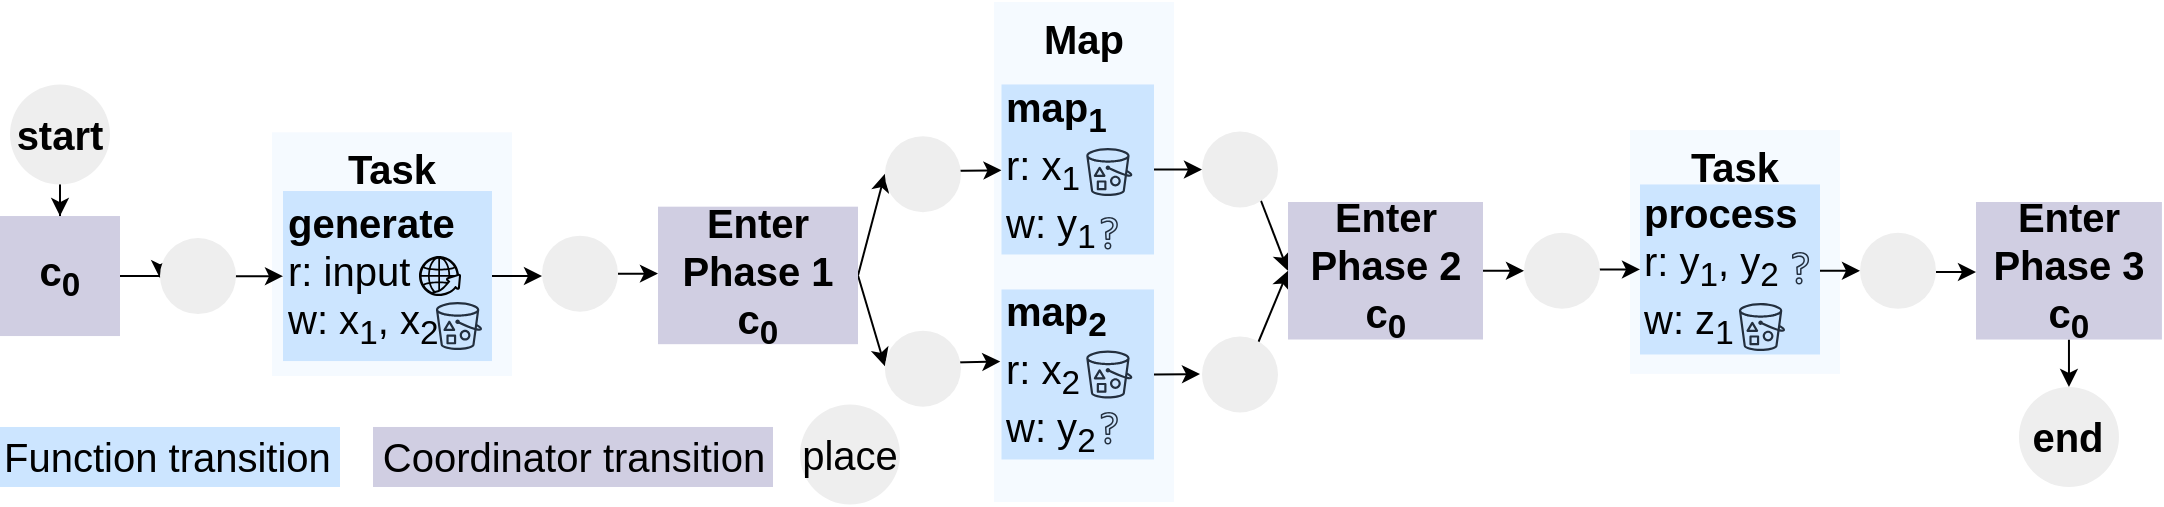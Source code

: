 <mxfile version="15.4.0" type="device"><diagram id="yiRDfCdH8cYX3cv1Tssn" name="Page-1"><mxGraphModel dx="2179" dy="816" grid="1" gridSize="10" guides="1" tooltips="1" connect="1" arrows="1" fold="1" page="1" pageScale="1" pageWidth="827" pageHeight="1169" math="0" shadow="0"><root><mxCell id="0"/><mxCell id="1" parent="0"/><mxCell id="YeSYLaInkB8usVVibsz9-3" value="&lt;b&gt;Task&lt;/b&gt;" style="rounded=0;whiteSpace=wrap;html=1;fontSize=20;align=center;verticalAlign=top;strokeColor=none;fillColor=#F5FAFF;" parent="1" vertex="1"><mxGeometry x="385" y="344.06" width="105" height="121.87" as="geometry"/></mxCell><mxCell id="YeSYLaInkB8usVVibsz9-2" value="&lt;b&gt;Task&lt;/b&gt;" style="rounded=0;whiteSpace=wrap;html=1;fontSize=20;align=center;verticalAlign=top;strokeColor=none;fillColor=#F5FAFF;" parent="1" vertex="1"><mxGeometry x="-294" y="345.15" width="120" height="121.87" as="geometry"/></mxCell><mxCell id="RQtrrZ3ROyKTZi_biovk-33" value="&lt;b&gt;Map&lt;/b&gt;" style="rounded=0;whiteSpace=wrap;html=1;fontSize=20;align=center;verticalAlign=top;strokeColor=none;fillColor=#F5FAFF;" parent="1" vertex="1"><mxGeometry x="67" y="279.99" width="90" height="250" as="geometry"/></mxCell><mxCell id="RQtrrZ3ROyKTZi_biovk-3" style="edgeStyle=orthogonalEdgeStyle;rounded=0;orthogonalLoop=1;jettySize=auto;html=1;entryX=0.5;entryY=0;entryDx=0;entryDy=0;fontSize=20;" parent="1" source="RQtrrZ3ROyKTZi_biovk-1" target="RQtrrZ3ROyKTZi_biovk-2" edge="1"><mxGeometry relative="1" as="geometry"/></mxCell><mxCell id="RQtrrZ3ROyKTZi_biovk-1" value="start" style="ellipse;whiteSpace=wrap;html=1;aspect=fixed;fontSize=20;fontStyle=1;fillColor=#eeeeee;strokeColor=none;" parent="1" vertex="1"><mxGeometry x="-425" y="321.24" width="50" height="50" as="geometry"/></mxCell><mxCell id="RQtrrZ3ROyKTZi_biovk-6" style="edgeStyle=orthogonalEdgeStyle;rounded=0;orthogonalLoop=1;jettySize=auto;html=1;entryX=0;entryY=0.5;entryDx=0;entryDy=0;fontSize=20;" parent="1" source="RQtrrZ3ROyKTZi_biovk-2" edge="1"><mxGeometry relative="1" as="geometry"><mxPoint x="-350.0" y="417.65" as="targetPoint"/></mxGeometry></mxCell><mxCell id="RQtrrZ3ROyKTZi_biovk-2" value="c&lt;sub&gt;0&lt;/sub&gt;" style="rounded=0;whiteSpace=wrap;html=1;fontSize=20;fillColor=#d0cee2;strokeColor=none;fontStyle=1" parent="1" vertex="1"><mxGeometry x="-430" y="387.02" width="60" height="60" as="geometry"/></mxCell><mxCell id="RQtrrZ3ROyKTZi_biovk-8" style="edgeStyle=orthogonalEdgeStyle;rounded=0;orthogonalLoop=1;jettySize=auto;html=1;entryX=0;entryY=0.5;entryDx=0;entryDy=0;fontSize=20;" parent="1" edge="1"><mxGeometry relative="1" as="geometry"><mxPoint x="-288.5" y="417.02" as="targetPoint"/><mxPoint x="-317" y="417.09" as="sourcePoint"/></mxGeometry></mxCell><mxCell id="RQtrrZ3ROyKTZi_biovk-11" style="rounded=0;orthogonalLoop=1;jettySize=auto;html=1;entryX=0;entryY=0.5;entryDx=0;entryDy=0;fontSize=20;exitX=1;exitY=0.5;exitDx=0;exitDy=0;" parent="1" source="gMsBcbqZOcgtZb5CfyVR-1" edge="1"><mxGeometry relative="1" as="geometry"><mxPoint x="-31" y="417.09" as="sourcePoint"/><mxPoint x="12.46" y="365.84" as="targetPoint"/></mxGeometry></mxCell><mxCell id="RQtrrZ3ROyKTZi_biovk-16" style="edgeStyle=none;rounded=0;orthogonalLoop=1;jettySize=auto;html=1;exitX=1;exitY=0.5;exitDx=0;exitDy=0;entryX=0;entryY=0.5;entryDx=0;entryDy=0;fontSize=20;" parent="1" source="gMsBcbqZOcgtZb5CfyVR-1" edge="1"><mxGeometry relative="1" as="geometry"><mxPoint x="-31" y="417.09" as="sourcePoint"/><mxPoint x="12.46" y="462.09" as="targetPoint"/></mxGeometry></mxCell><mxCell id="RQtrrZ3ROyKTZi_biovk-18" style="edgeStyle=none;rounded=0;orthogonalLoop=1;jettySize=auto;html=1;exitX=1;exitY=0.5;exitDx=0;exitDy=0;fontSize=20;" parent="1" target="RQtrrZ3ROyKTZi_biovk-14" edge="1"><mxGeometry relative="1" as="geometry"><mxPoint x="13.46" y="364.75" as="sourcePoint"/></mxGeometry></mxCell><mxCell id="RQtrrZ3ROyKTZi_biovk-21" style="edgeStyle=none;rounded=0;orthogonalLoop=1;jettySize=auto;html=1;exitX=1;exitY=0.5;exitDx=0;exitDy=0;entryX=0;entryY=0.5;entryDx=0;entryDy=0;fontSize=20;" parent="1" source="RQtrrZ3ROyKTZi_biovk-14" target="l46wppj0OoF5CXWcKw4r-4" edge="1"><mxGeometry relative="1" as="geometry"><mxPoint x="177" y="363.75" as="targetPoint"/></mxGeometry></mxCell><mxCell id="RQtrrZ3ROyKTZi_biovk-14" value="&lt;b&gt;map&lt;sub&gt;1&lt;/sub&gt;&lt;br&gt;&lt;/b&gt;r: x&lt;sub&gt;1&lt;/sub&gt;&lt;br&gt;w: y&lt;sub&gt;1&lt;/sub&gt;" style="rounded=0;whiteSpace=wrap;html=1;fontSize=20;align=left;fillColor=#cce5ff;strokeColor=none;" parent="1" vertex="1"><mxGeometry x="70.75" y="321.24" width="76.25" height="85" as="geometry"/></mxCell><mxCell id="RQtrrZ3ROyKTZi_biovk-19" style="edgeStyle=none;rounded=0;orthogonalLoop=1;jettySize=auto;html=1;exitX=1;exitY=0.5;exitDx=0;exitDy=0;entryX=-0.008;entryY=0.424;entryDx=0;entryDy=0;entryPerimeter=0;fontSize=20;" parent="1" target="RQtrrZ3ROyKTZi_biovk-17" edge="1"><mxGeometry relative="1" as="geometry"><mxPoint x="13.46" y="461" as="sourcePoint"/></mxGeometry></mxCell><mxCell id="RQtrrZ3ROyKTZi_biovk-23" style="edgeStyle=none;rounded=0;orthogonalLoop=1;jettySize=auto;html=1;exitX=1;exitY=0.5;exitDx=0;exitDy=0;fontSize=20;" parent="1" source="RQtrrZ3ROyKTZi_biovk-17" edge="1"><mxGeometry relative="1" as="geometry"><mxPoint x="170" y="466" as="targetPoint"/></mxGeometry></mxCell><mxCell id="RQtrrZ3ROyKTZi_biovk-17" value="&lt;b&gt;map&lt;sub&gt;2&lt;/sub&gt;&lt;/b&gt;&lt;br&gt;r: x&lt;sub&gt;2&lt;/sub&gt;&lt;br&gt;w: y&lt;sub&gt;2&lt;/sub&gt;" style="rounded=0;whiteSpace=wrap;html=1;fontSize=20;align=left;fillColor=#cce5ff;strokeColor=none;" parent="1" vertex="1"><mxGeometry x="70.75" y="423.74" width="76.25" height="85" as="geometry"/></mxCell><mxCell id="gMsBcbqZOcgtZb5CfyVR-7" style="rounded=0;orthogonalLoop=1;jettySize=auto;html=1;exitX=1;exitY=0.5;exitDx=0;exitDy=0;entryX=0;entryY=0.5;entryDx=0;entryDy=0;" parent="1" target="gMsBcbqZOcgtZb5CfyVR-6" edge="1"><mxGeometry relative="1" as="geometry"><mxPoint x="193.5" y="361.25" as="sourcePoint"/></mxGeometry></mxCell><mxCell id="gMsBcbqZOcgtZb5CfyVR-8" style="edgeStyle=none;rounded=0;orthogonalLoop=1;jettySize=auto;html=1;exitX=1;exitY=0.5;exitDx=0;exitDy=0;entryX=0;entryY=0.5;entryDx=0;entryDy=0;" parent="1" target="gMsBcbqZOcgtZb5CfyVR-6" edge="1"><mxGeometry relative="1" as="geometry"><mxPoint x="193.5" y="463.75" as="sourcePoint"/></mxGeometry></mxCell><mxCell id="yGao_PzU1mWzhRAtQECb-3" style="edgeStyle=orthogonalEdgeStyle;rounded=0;orthogonalLoop=1;jettySize=auto;html=1;exitX=1;exitY=0.5;exitDx=0;exitDy=0;entryX=0;entryY=0.5;entryDx=0;entryDy=0;" parent="1" target="l46wppj0OoF5CXWcKw4r-7" edge="1"><mxGeometry relative="1" as="geometry"><mxPoint x="474.54" y="414.37" as="sourcePoint"/><mxPoint x="533.54" y="414.37" as="targetPoint"/></mxGeometry></mxCell><mxCell id="RQtrrZ3ROyKTZi_biovk-24" value="&lt;b&gt;process&lt;/b&gt;&lt;br&gt;r: y&lt;sub&gt;1&lt;/sub&gt;, y&lt;sub&gt;2&lt;/sub&gt;&lt;br&gt;w: z&lt;sub&gt;1&lt;/sub&gt;" style="rounded=0;whiteSpace=wrap;html=1;fontSize=20;align=left;fillColor=#cce5ff;strokeColor=none;" parent="1" vertex="1"><mxGeometry x="390" y="371.24" width="90" height="85" as="geometry"/></mxCell><mxCell id="RQtrrZ3ROyKTZi_biovk-25" value="" style="sketch=0;outlineConnect=0;fontColor=#232F3E;gradientColor=none;fillColor=#232F3E;strokeColor=none;dashed=0;verticalLabelPosition=bottom;verticalAlign=top;align=center;html=1;fontSize=12;fontStyle=0;aspect=fixed;pointerEvents=1;shape=mxgraph.aws4.question;" parent="1" vertex="1"><mxGeometry x="120.39" y="387.49" width="8.54" height="16.25" as="geometry"/></mxCell><mxCell id="RQtrrZ3ROyKTZi_biovk-26" value="" style="sketch=0;outlineConnect=0;fontColor=#232F3E;gradientColor=none;fillColor=#232F3E;strokeColor=none;dashed=0;verticalLabelPosition=bottom;verticalAlign=top;align=center;html=1;fontSize=12;fontStyle=0;aspect=fixed;pointerEvents=1;shape=mxgraph.aws4.question;" parent="1" vertex="1"><mxGeometry x="120.39" y="484.99" width="8.54" height="16.25" as="geometry"/></mxCell><mxCell id="RQtrrZ3ROyKTZi_biovk-27" value="" style="sketch=0;outlineConnect=0;fontColor=#232F3E;gradientColor=none;strokeColor=#232F3E;fillColor=none;dashed=0;verticalLabelPosition=bottom;verticalAlign=top;align=center;html=1;fontSize=12;fontStyle=0;aspect=fixed;shape=mxgraph.aws4.resourceIcon;resIcon=mxgraph.aws4.bucket_with_objects;" parent="1" vertex="1"><mxGeometry x="109.66" y="349.99" width="30" height="30" as="geometry"/></mxCell><mxCell id="RQtrrZ3ROyKTZi_biovk-28" value="" style="sketch=0;outlineConnect=0;fontColor=#232F3E;gradientColor=none;strokeColor=#232F3E;fillColor=none;dashed=0;verticalLabelPosition=bottom;verticalAlign=top;align=center;html=1;fontSize=12;fontStyle=0;aspect=fixed;shape=mxgraph.aws4.resourceIcon;resIcon=mxgraph.aws4.bucket_with_objects;" parent="1" vertex="1"><mxGeometry x="109.66" y="451.24" width="30" height="30" as="geometry"/></mxCell><mxCell id="RQtrrZ3ROyKTZi_biovk-31" value="" style="sketch=0;outlineConnect=0;fontColor=#232F3E;gradientColor=none;fillColor=#232F3E;strokeColor=none;dashed=0;verticalLabelPosition=bottom;verticalAlign=top;align=center;html=1;fontSize=12;fontStyle=0;aspect=fixed;pointerEvents=1;shape=mxgraph.aws4.question;" parent="1" vertex="1"><mxGeometry x="466" y="404.99" width="8.54" height="16.25" as="geometry"/></mxCell><mxCell id="RQtrrZ3ROyKTZi_biovk-32" value="" style="sketch=0;outlineConnect=0;fontColor=#232F3E;gradientColor=none;strokeColor=#232F3E;fillColor=none;dashed=0;verticalLabelPosition=bottom;verticalAlign=top;align=center;html=1;fontSize=12;fontStyle=0;aspect=fixed;shape=mxgraph.aws4.resourceIcon;resIcon=mxgraph.aws4.bucket_with_objects;" parent="1" vertex="1"><mxGeometry x="436" y="427.49" width="30" height="30" as="geometry"/></mxCell><mxCell id="gMsBcbqZOcgtZb5CfyVR-4" style="edgeStyle=orthogonalEdgeStyle;rounded=0;orthogonalLoop=1;jettySize=auto;html=1;exitX=1;exitY=0.5;exitDx=0;exitDy=0;entryX=0;entryY=0.5;entryDx=0;entryDy=0;" parent="1" source="CbNxi4T1dEzjD8uQ3He0-1" edge="1"><mxGeometry relative="1" as="geometry"><mxPoint x="-159" y="417.02" as="targetPoint"/></mxGeometry></mxCell><mxCell id="CbNxi4T1dEzjD8uQ3He0-1" value="&lt;b&gt;generate&lt;/b&gt;&lt;br&gt;r: input&lt;br&gt;w: x&lt;sub&gt;1&lt;/sub&gt;, x&lt;sub&gt;2&lt;/sub&gt;" style="rounded=0;whiteSpace=wrap;html=1;fontSize=20;align=left;fillColor=#cce5ff;strokeColor=none;" parent="1" vertex="1"><mxGeometry x="-288.5" y="374.52" width="104.5" height="85" as="geometry"/></mxCell><mxCell id="RQtrrZ3ROyKTZi_biovk-9" value="" style="sketch=0;html=1;aspect=fixed;strokeColor=none;shadow=0;align=center;verticalAlign=top;fillColor=#000000;shape=mxgraph.gcp2.globe_world" parent="1" vertex="1"><mxGeometry x="-220.5" y="407.02" width="21.05" height="20" as="geometry"/></mxCell><mxCell id="RQtrrZ3ROyKTZi_biovk-12" value="" style="sketch=0;outlineConnect=0;fontColor=#232F3E;gradientColor=none;strokeColor=#232F3E;fillColor=none;dashed=0;verticalLabelPosition=bottom;verticalAlign=top;align=center;html=1;fontSize=12;fontStyle=0;aspect=fixed;shape=mxgraph.aws4.resourceIcon;resIcon=mxgraph.aws4.bucket_with_objects;" parent="1" vertex="1"><mxGeometry x="-215.5" y="427.02" width="30" height="30" as="geometry"/></mxCell><mxCell id="gMsBcbqZOcgtZb5CfyVR-1" value="Enter Phase 1&lt;br&gt;c&lt;sub&gt;0&lt;/sub&gt;" style="rounded=0;whiteSpace=wrap;html=1;fontSize=20;fillColor=#d0cee2;strokeColor=none;fontStyle=1" parent="1" vertex="1"><mxGeometry x="-101" y="382.34" width="100" height="68.75" as="geometry"/></mxCell><mxCell id="gMsBcbqZOcgtZb5CfyVR-5" style="edgeStyle=orthogonalEdgeStyle;rounded=0;orthogonalLoop=1;jettySize=auto;html=1;exitX=1;exitY=0.5;exitDx=0;exitDy=0;entryX=0;entryY=0.5;entryDx=0;entryDy=0;" parent="1" source="LtsxYlnjvUoCI_EE--si-3" target="gMsBcbqZOcgtZb5CfyVR-1" edge="1"><mxGeometry relative="1" as="geometry"><mxPoint x="-171" y="416.09" as="sourcePoint"/></mxGeometry></mxCell><mxCell id="gMsBcbqZOcgtZb5CfyVR-10" style="edgeStyle=none;rounded=0;orthogonalLoop=1;jettySize=auto;html=1;exitX=1;exitY=0.5;exitDx=0;exitDy=0;entryX=0;entryY=0.5;entryDx=0;entryDy=0;" parent="1" source="gMsBcbqZOcgtZb5CfyVR-6" target="l46wppj0OoF5CXWcKw4r-6" edge="1"><mxGeometry relative="1" as="geometry"><mxPoint x="341.5" y="414.36" as="targetPoint"/></mxGeometry></mxCell><mxCell id="gMsBcbqZOcgtZb5CfyVR-6" value="Enter Phase 2&lt;br&gt;c&lt;sub&gt;0&lt;/sub&gt;" style="rounded=0;whiteSpace=wrap;html=1;fontSize=20;fillColor=#d0cee2;strokeColor=none;fontStyle=1" parent="1" vertex="1"><mxGeometry x="214" y="380" width="97.5" height="68.75" as="geometry"/></mxCell><mxCell id="gMsBcbqZOcgtZb5CfyVR-11" style="edgeStyle=none;rounded=0;orthogonalLoop=1;jettySize=auto;html=1;exitX=1;exitY=0.5;exitDx=0;exitDy=0;entryX=0;entryY=0.5;entryDx=0;entryDy=0;" parent="1" target="RQtrrZ3ROyKTZi_biovk-24" edge="1"><mxGeometry relative="1" as="geometry"><mxPoint x="359.5" y="413.74" as="sourcePoint"/></mxGeometry></mxCell><mxCell id="LtsxYlnjvUoCI_EE--si-13" style="edgeStyle=orthogonalEdgeStyle;rounded=0;orthogonalLoop=1;jettySize=auto;html=1;exitX=0.5;exitY=1;exitDx=0;exitDy=0;entryX=0.5;entryY=0;entryDx=0;entryDy=0;" parent="1" source="yGao_PzU1mWzhRAtQECb-1" target="LtsxYlnjvUoCI_EE--si-10" edge="1"><mxGeometry relative="1" as="geometry"><mxPoint x="613.46" y="415.395" as="sourcePoint"/></mxGeometry></mxCell><mxCell id="yGao_PzU1mWzhRAtQECb-1" value="Enter Phase 3&lt;br&gt;c&lt;sub&gt;0&lt;/sub&gt;" style="rounded=0;whiteSpace=wrap;html=1;fontSize=20;fillColor=#d0cee2;strokeColor=none;fontStyle=1" parent="1" vertex="1"><mxGeometry x="558" y="380.01" width="92.96" height="68.75" as="geometry"/></mxCell><mxCell id="LtsxYlnjvUoCI_EE--si-3" value="" style="ellipse;whiteSpace=wrap;html=1;aspect=fixed;fontSize=20;fontStyle=1;fillColor=#eeeeee;strokeColor=none;" parent="1" vertex="1"><mxGeometry x="-159" y="396.84" width="38" height="38" as="geometry"/></mxCell><mxCell id="LtsxYlnjvUoCI_EE--si-12" style="edgeStyle=orthogonalEdgeStyle;rounded=0;orthogonalLoop=1;jettySize=auto;html=1;exitX=1;exitY=0.5;exitDx=0;exitDy=0;entryX=0;entryY=0.5;entryDx=0;entryDy=0;" parent="1" target="yGao_PzU1mWzhRAtQECb-1" edge="1"><mxGeometry relative="1" as="geometry"><mxPoint x="538" y="415.01" as="sourcePoint"/></mxGeometry></mxCell><mxCell id="LtsxYlnjvUoCI_EE--si-10" value="end" style="ellipse;whiteSpace=wrap;html=1;aspect=fixed;fontSize=20;fontStyle=1;fillColor=#eeeeee;strokeColor=none;" parent="1" vertex="1"><mxGeometry x="579.48" y="472.49" width="50" height="50" as="geometry"/></mxCell><mxCell id="_YGjqhu_tK8PTqcb4YC7-1" value="Function transition" style="rounded=0;whiteSpace=wrap;html=1;fontSize=20;align=left;fillColor=#cce5ff;strokeColor=none;" parent="1" vertex="1"><mxGeometry x="-430" y="492.49" width="170" height="30" as="geometry"/></mxCell><mxCell id="_YGjqhu_tK8PTqcb4YC7-2" value="&lt;span style=&quot;font-weight: normal&quot;&gt;Coordinator transition&lt;/span&gt;" style="rounded=0;whiteSpace=wrap;html=1;fontSize=20;fillColor=#d0cee2;strokeColor=none;fontStyle=1" parent="1" vertex="1"><mxGeometry x="-243.5" y="492.49" width="200" height="30" as="geometry"/></mxCell><mxCell id="_YGjqhu_tK8PTqcb4YC7-3" value="&lt;span style=&quot;font-weight: normal&quot;&gt;place&lt;/span&gt;" style="ellipse;whiteSpace=wrap;html=1;aspect=fixed;fontSize=20;fontStyle=1;fillColor=#eeeeee;strokeColor=none;" parent="1" vertex="1"><mxGeometry x="-30" y="481.24" width="50" height="50" as="geometry"/></mxCell><mxCell id="l46wppj0OoF5CXWcKw4r-1" value="" style="ellipse;whiteSpace=wrap;html=1;aspect=fixed;fontSize=20;fontStyle=1;fillColor=#eeeeee;strokeColor=none;" vertex="1" parent="1"><mxGeometry x="-350" y="398.02" width="38" height="38" as="geometry"/></mxCell><mxCell id="l46wppj0OoF5CXWcKw4r-2" value="" style="ellipse;whiteSpace=wrap;html=1;aspect=fixed;fontSize=20;fontStyle=1;fillColor=#eeeeee;strokeColor=none;" vertex="1" parent="1"><mxGeometry x="12.46" y="347.09" width="38" height="38" as="geometry"/></mxCell><mxCell id="l46wppj0OoF5CXWcKw4r-3" value="" style="ellipse;whiteSpace=wrap;html=1;aspect=fixed;fontSize=20;fontStyle=1;fillColor=#eeeeee;strokeColor=none;" vertex="1" parent="1"><mxGeometry x="12.46" y="444.34" width="38" height="38" as="geometry"/></mxCell><mxCell id="l46wppj0OoF5CXWcKw4r-4" value="" style="ellipse;whiteSpace=wrap;html=1;aspect=fixed;fontSize=20;fontStyle=1;fillColor=#eeeeee;strokeColor=none;" vertex="1" parent="1"><mxGeometry x="171" y="344.75" width="38" height="38" as="geometry"/></mxCell><mxCell id="l46wppj0OoF5CXWcKw4r-5" value="" style="ellipse;whiteSpace=wrap;html=1;aspect=fixed;fontSize=20;fontStyle=1;fillColor=#eeeeee;strokeColor=none;" vertex="1" parent="1"><mxGeometry x="171" y="447.25" width="38" height="38" as="geometry"/></mxCell><mxCell id="l46wppj0OoF5CXWcKw4r-6" value="" style="ellipse;whiteSpace=wrap;html=1;aspect=fixed;fontSize=20;fontStyle=1;fillColor=#eeeeee;strokeColor=none;" vertex="1" parent="1"><mxGeometry x="332" y="395.38" width="38" height="38" as="geometry"/></mxCell><mxCell id="l46wppj0OoF5CXWcKw4r-7" value="" style="ellipse;whiteSpace=wrap;html=1;aspect=fixed;fontSize=20;fontStyle=1;fillColor=#eeeeee;strokeColor=none;" vertex="1" parent="1"><mxGeometry x="500" y="395.39" width="38" height="38" as="geometry"/></mxCell></root></mxGraphModel></diagram></mxfile>